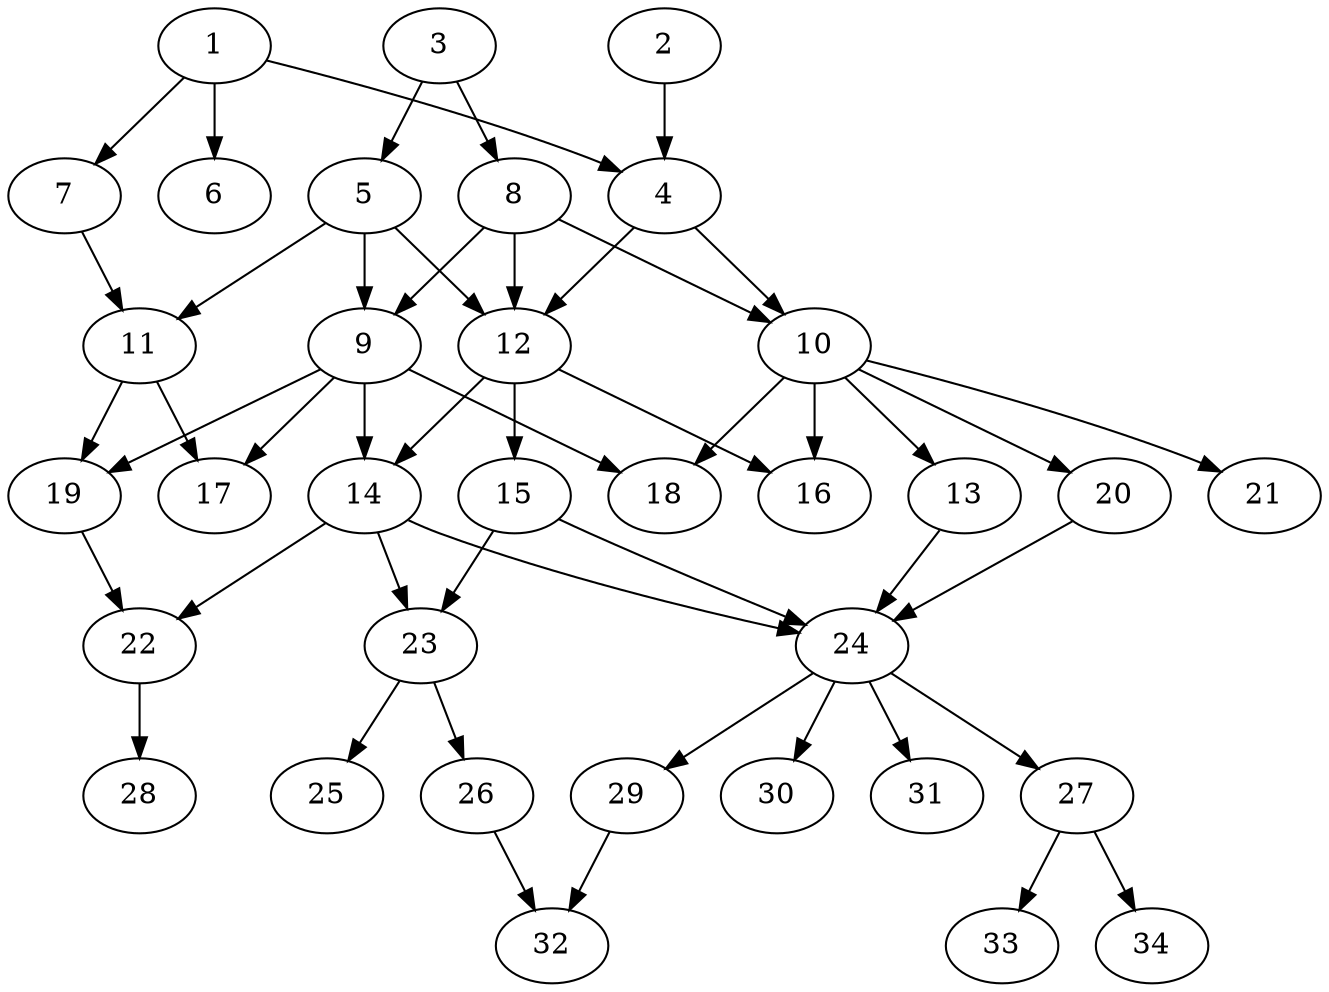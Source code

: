 // DAG (tier=2-normal, mode=data, n=34, ccr=0.418, fat=0.585, density=0.477, regular=0.484, jump=0.134, mindata=2097152, maxdata=16777216)
// DAG automatically generated by daggen at Sun Aug 24 16:33:34 2025
// /home/ermia/Project/Environments/daggen/bin/daggen --dot --ccr 0.418 --fat 0.585 --regular 0.484 --density 0.477 --jump 0.134 --mindata 2097152 --maxdata 16777216 -n 34 
digraph G {
  1 [size="427308375005300352", alpha="0.01", expect_size="213654187502650176"]
  1 -> 4 [size ="210807136714752"]
  1 -> 6 [size ="210807136714752"]
  1 -> 7 [size ="210807136714752"]
  2 [size="1506106828735607996416", alpha="0.06", expect_size="753053414367803998208"]
  2 -> 4 [size ="1051139860594688"]
  3 [size="29114907170893084", alpha="0.09", expect_size="14557453585446542"]
  3 -> 5 [size ="675105449443328"]
  3 -> 8 [size ="675105449443328"]
  4 [size="193354032137950461952", alpha="0.19", expect_size="96677016068975230976"]
  4 -> 10 [size ="267501040566272"]
  4 -> 12 [size ="267501040566272"]
  5 [size="649899933486246784", alpha="0.05", expect_size="324949966743123392"]
  5 -> 9 [size ="379380039680000"]
  5 -> 11 [size ="379380039680000"]
  5 -> 12 [size ="379380039680000"]
  6 [size="471719104832593723392", alpha="0.15", expect_size="235859552416296861696"]
  7 [size="3961680023140238848", alpha="0.14", expect_size="1980840011570119424"]
  7 -> 11 [size ="1514137242828800"]
  8 [size="3764081005250377416704", alpha="0.02", expect_size="1882040502625188708352"]
  8 -> 9 [size ="1935809548648448"]
  8 -> 10 [size ="1935809548648448"]
  8 -> 12 [size ="1935809548648448"]
  9 [size="80501210987438880", alpha="0.15", expect_size="40250605493719440"]
  9 -> 14 [size ="117399248437248"]
  9 -> 17 [size ="117399248437248"]
  9 -> 18 [size ="117399248437248"]
  9 -> 19 [size ="117399248437248"]
  10 [size="2592220261998657536000", alpha="0.06", expect_size="1296110130999328768000"]
  10 -> 13 [size ="1509632560332800"]
  10 -> 16 [size ="1509632560332800"]
  10 -> 18 [size ="1509632560332800"]
  10 -> 20 [size ="1509632560332800"]
  10 -> 21 [size ="1509632560332800"]
  11 [size="1830490170647761649664", alpha="0.19", expect_size="915245085323880824832"]
  11 -> 17 [size ="1197112377212928"]
  11 -> 19 [size ="1197112377212928"]
  12 [size="301871886083161063424", alpha="0.13", expect_size="150935943041580531712"]
  12 -> 14 [size ="360002153873408"]
  12 -> 15 [size ="360002153873408"]
  12 -> 16 [size ="360002153873408"]
  13 [size="23097279278767168", alpha="0.03", expect_size="11548639639383584"]
  13 -> 24 [size ="1442207605194752"]
  14 [size="62402835572239944", alpha="0.14", expect_size="31201417786119972"]
  14 -> 22 [size ="1818124114460672"]
  14 -> 23 [size ="1818124114460672"]
  14 -> 24 [size ="1818124114460672"]
  15 [size="854332699673121664", alpha="0.05", expect_size="427166349836560832"]
  15 -> 23 [size ="357150228480000"]
  15 -> 24 [size ="357150228480000"]
  16 [size="15746844261090538", alpha="0.07", expect_size="7873422130545269"]
  17 [size="26595952412327936000", alpha="0.17", expect_size="13297976206163968000"]
  18 [size="828624929796284672", alpha="0.06", expect_size="414312464898142336"]
  19 [size="52055102391252264", alpha="0.18", expect_size="26027551195626132"]
  19 -> 22 [size ="929429882667008"]
  20 [size="44514824735260934144", alpha="0.17", expect_size="22257412367630467072"]
  20 -> 24 [size ="100483117088768"]
  21 [size="211783766481162993664", alpha="0.03", expect_size="105891883240581496832"]
  22 [size="5678627741493616640", alpha="0.05", expect_size="2839313870746808320"]
  22 -> 28 [size ="1942952280588288"]
  23 [size="26225608897743012", alpha="0.20", expect_size="13112804448871506"]
  23 -> 25 [size ="1369669130780672"]
  23 -> 26 [size ="1369669130780672"]
  24 [size="59058015048877211648", alpha="0.04", expect_size="29529007524438605824"]
  24 -> 27 [size ="121322835279872"]
  24 -> 29 [size ="121322835279872"]
  24 -> 30 [size ="121322835279872"]
  24 -> 31 [size ="121322835279872"]
  25 [size="14090925541302722", alpha="0.19", expect_size="7045462770651361"]
  26 [size="20449790541442352", alpha="0.06", expect_size="10224895270721176"]
  26 -> 32 [size ="1183921156915200"]
  27 [size="64311727780543584", alpha="0.02", expect_size="32155863890271792"]
  27 -> 33 [size ="47316992000000"]
  27 -> 34 [size ="47316992000000"]
  28 [size="40305304206899872", alpha="0.16", expect_size="20152652103449936"]
  29 [size="72044014213403208", alpha="0.02", expect_size="36022007106701604"]
  29 -> 32 [size ="176732032204800"]
  30 [size="5326595000653558784", alpha="0.14", expect_size="2663297500326779392"]
  31 [size="5476086695291446272", alpha="0.02", expect_size="2738043347645723136"]
  32 [size="1298488020397547585536", alpha="0.19", expect_size="649244010198773792768"]
  33 [size="1122456779683031678976", alpha="0.05", expect_size="561228389841515839488"]
  34 [size="8491482032493439", alpha="0.10", expect_size="4245741016246719"]
}
